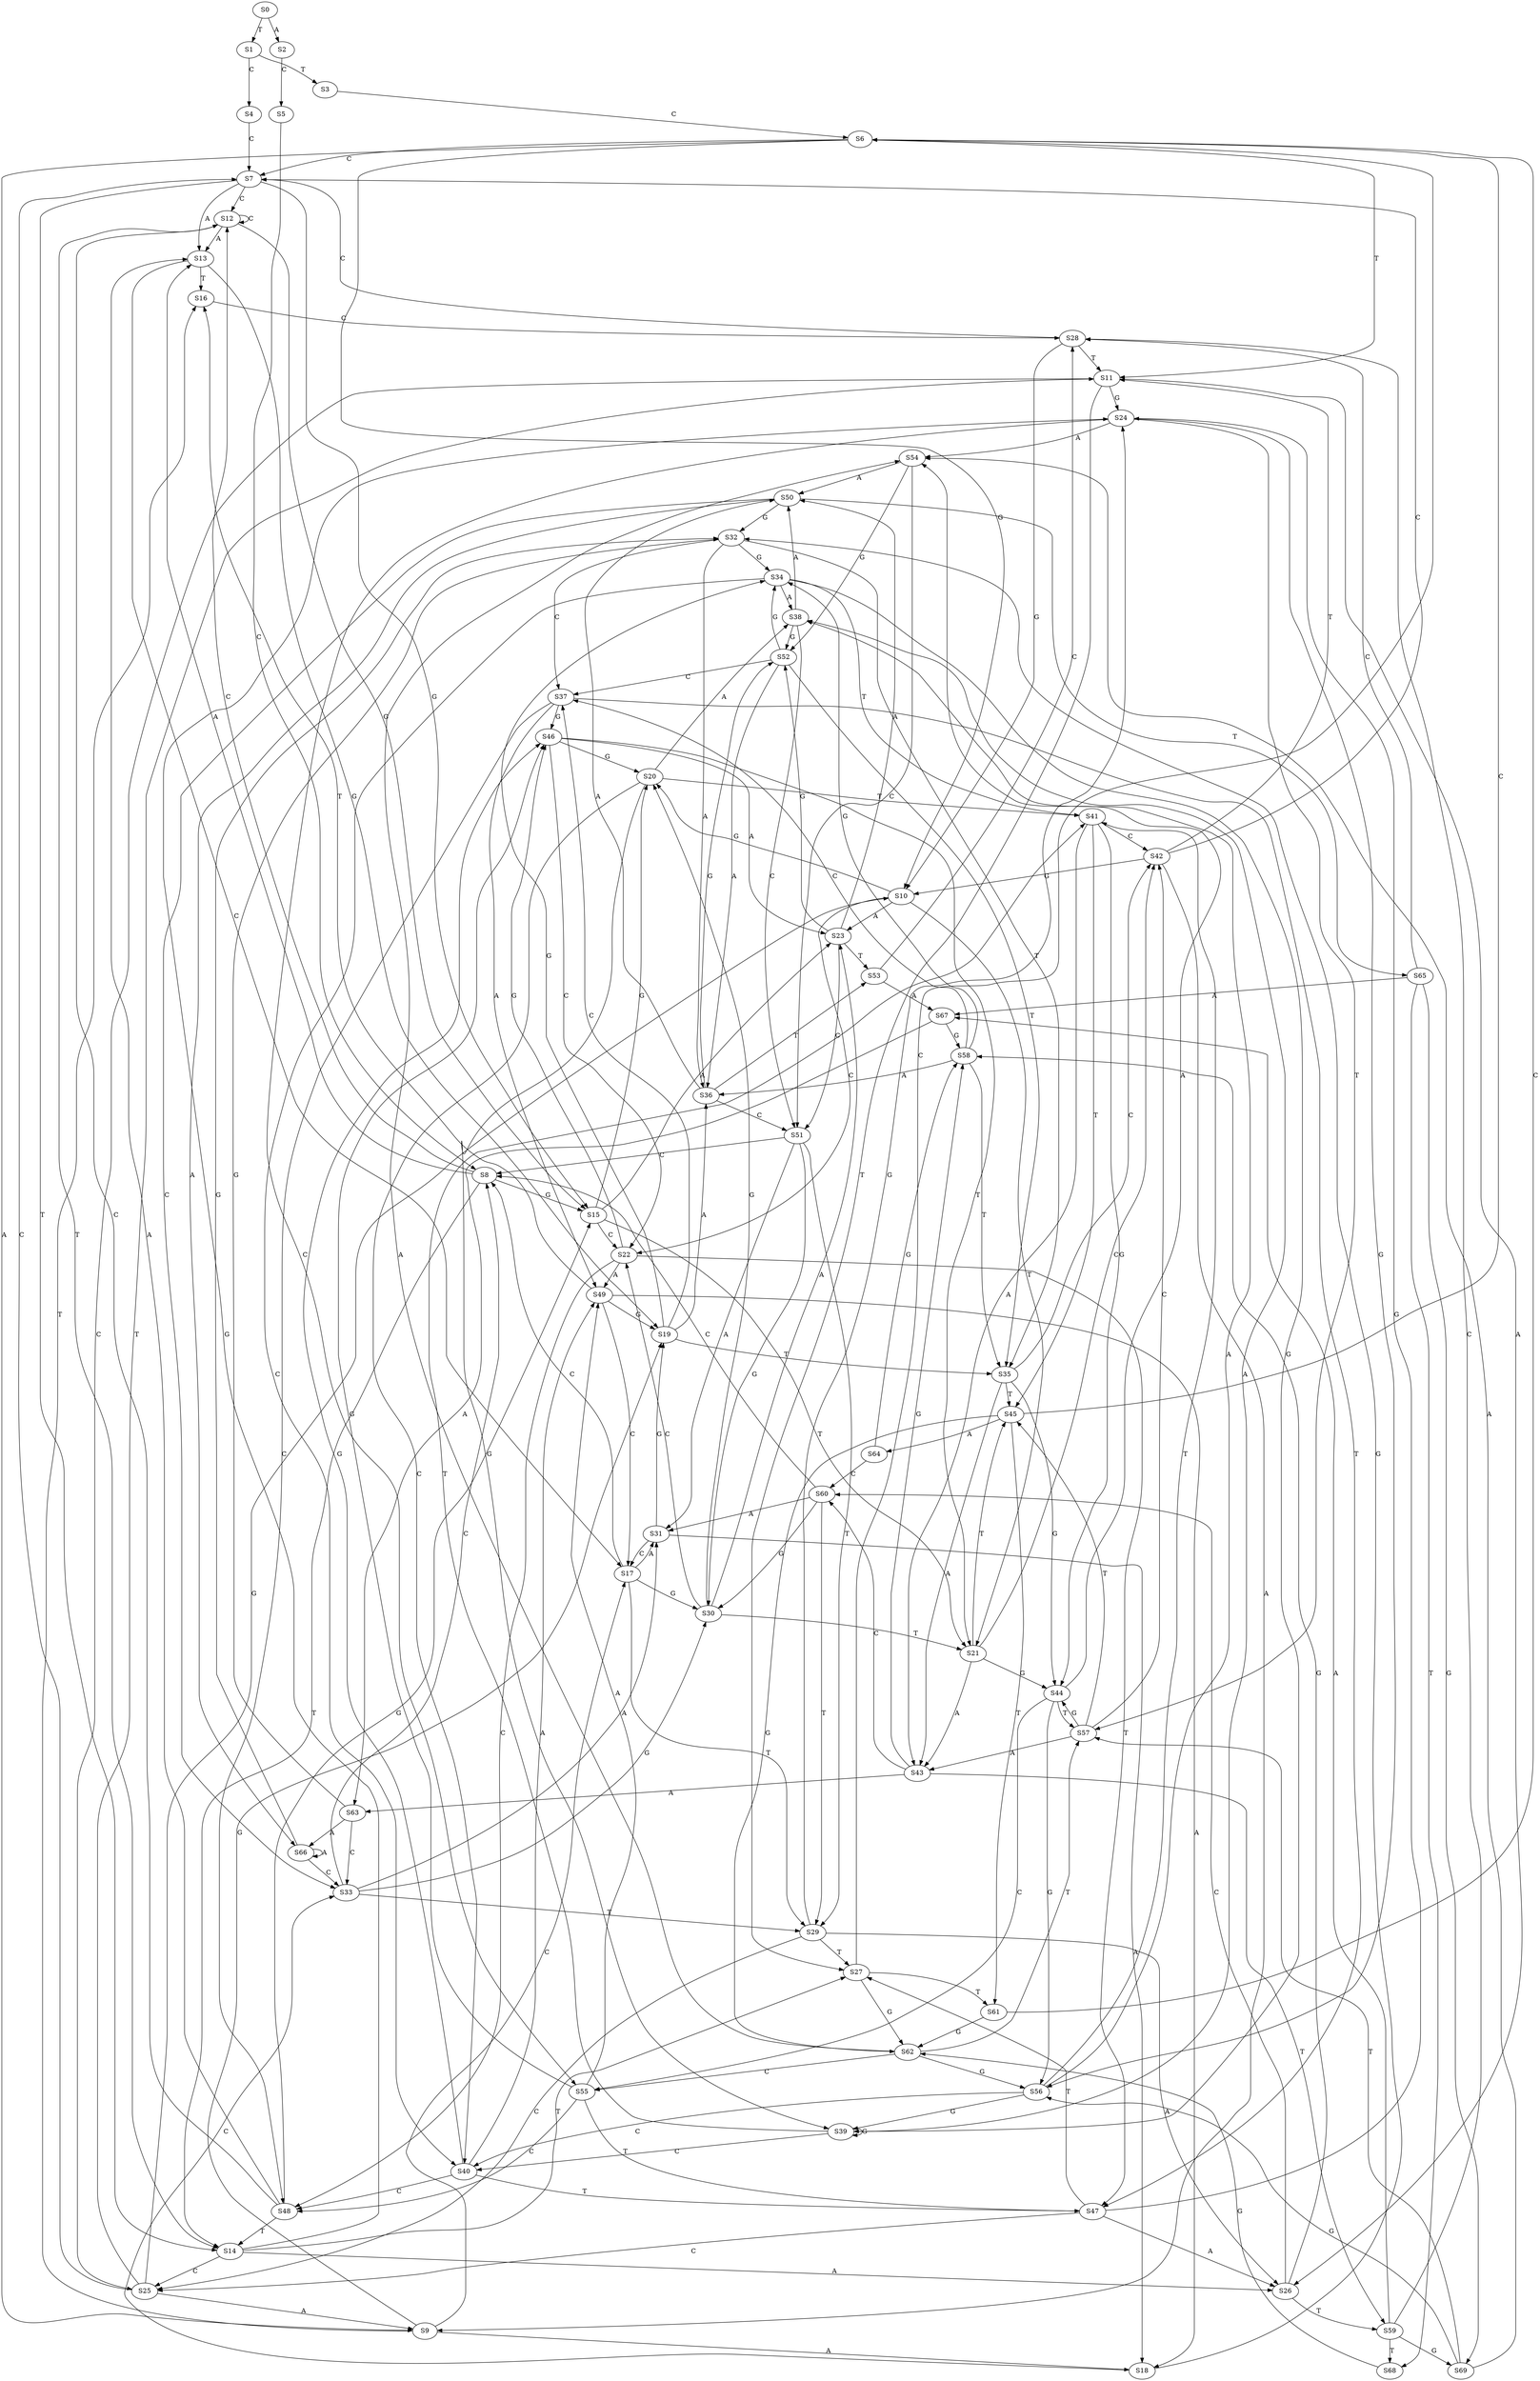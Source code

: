strict digraph  {
	S0 -> S1 [ label = T ];
	S0 -> S2 [ label = A ];
	S1 -> S3 [ label = T ];
	S1 -> S4 [ label = C ];
	S2 -> S5 [ label = C ];
	S3 -> S6 [ label = C ];
	S4 -> S7 [ label = C ];
	S5 -> S8 [ label = C ];
	S6 -> S9 [ label = A ];
	S6 -> S7 [ label = C ];
	S6 -> S10 [ label = G ];
	S6 -> S11 [ label = T ];
	S7 -> S12 [ label = C ];
	S7 -> S13 [ label = A ];
	S7 -> S14 [ label = T ];
	S7 -> S15 [ label = G ];
	S8 -> S12 [ label = C ];
	S8 -> S13 [ label = A ];
	S8 -> S14 [ label = T ];
	S8 -> S15 [ label = G ];
	S9 -> S16 [ label = T ];
	S9 -> S17 [ label = C ];
	S9 -> S18 [ label = A ];
	S9 -> S19 [ label = G ];
	S10 -> S20 [ label = G ];
	S10 -> S21 [ label = T ];
	S10 -> S22 [ label = C ];
	S10 -> S23 [ label = A ];
	S11 -> S24 [ label = G ];
	S11 -> S25 [ label = C ];
	S11 -> S26 [ label = A ];
	S11 -> S27 [ label = T ];
	S12 -> S15 [ label = G ];
	S12 -> S12 [ label = C ];
	S12 -> S13 [ label = A ];
	S12 -> S14 [ label = T ];
	S13 -> S19 [ label = G ];
	S13 -> S16 [ label = T ];
	S13 -> S17 [ label = C ];
	S14 -> S24 [ label = G ];
	S14 -> S25 [ label = C ];
	S14 -> S27 [ label = T ];
	S14 -> S26 [ label = A ];
	S15 -> S23 [ label = A ];
	S15 -> S20 [ label = G ];
	S15 -> S21 [ label = T ];
	S15 -> S22 [ label = C ];
	S16 -> S28 [ label = C ];
	S17 -> S29 [ label = T ];
	S17 -> S30 [ label = G ];
	S17 -> S31 [ label = A ];
	S17 -> S8 [ label = C ];
	S18 -> S32 [ label = G ];
	S18 -> S33 [ label = C ];
	S19 -> S34 [ label = G ];
	S19 -> S35 [ label = T ];
	S19 -> S36 [ label = A ];
	S19 -> S37 [ label = C ];
	S20 -> S38 [ label = A ];
	S20 -> S39 [ label = G ];
	S20 -> S40 [ label = C ];
	S20 -> S41 [ label = T ];
	S21 -> S42 [ label = C ];
	S21 -> S43 [ label = A ];
	S21 -> S44 [ label = G ];
	S21 -> S45 [ label = T ];
	S22 -> S46 [ label = G ];
	S22 -> S47 [ label = T ];
	S22 -> S48 [ label = C ];
	S22 -> S49 [ label = A ];
	S23 -> S50 [ label = A ];
	S23 -> S51 [ label = C ];
	S23 -> S52 [ label = G ];
	S23 -> S53 [ label = T ];
	S24 -> S54 [ label = A ];
	S24 -> S55 [ label = C ];
	S24 -> S56 [ label = G ];
	S24 -> S57 [ label = T ];
	S25 -> S11 [ label = T ];
	S25 -> S10 [ label = G ];
	S25 -> S7 [ label = C ];
	S25 -> S9 [ label = A ];
	S26 -> S58 [ label = G ];
	S26 -> S59 [ label = T ];
	S26 -> S60 [ label = C ];
	S27 -> S6 [ label = C ];
	S27 -> S61 [ label = T ];
	S27 -> S62 [ label = G ];
	S28 -> S7 [ label = C ];
	S28 -> S10 [ label = G ];
	S28 -> S11 [ label = T ];
	S29 -> S26 [ label = A ];
	S29 -> S25 [ label = C ];
	S29 -> S27 [ label = T ];
	S29 -> S24 [ label = G ];
	S30 -> S20 [ label = G ];
	S30 -> S23 [ label = A ];
	S30 -> S21 [ label = T ];
	S30 -> S22 [ label = C ];
	S31 -> S19 [ label = G ];
	S31 -> S17 [ label = C ];
	S31 -> S18 [ label = A ];
	S32 -> S35 [ label = T ];
	S32 -> S36 [ label = A ];
	S32 -> S37 [ label = C ];
	S32 -> S34 [ label = G ];
	S33 -> S31 [ label = A ];
	S33 -> S8 [ label = C ];
	S33 -> S30 [ label = G ];
	S33 -> S29 [ label = T ];
	S34 -> S38 [ label = A ];
	S34 -> S39 [ label = G ];
	S34 -> S41 [ label = T ];
	S34 -> S40 [ label = C ];
	S35 -> S43 [ label = A ];
	S35 -> S42 [ label = C ];
	S35 -> S44 [ label = G ];
	S35 -> S45 [ label = T ];
	S36 -> S50 [ label = A ];
	S36 -> S51 [ label = C ];
	S36 -> S53 [ label = T ];
	S36 -> S52 [ label = G ];
	S37 -> S48 [ label = C ];
	S37 -> S49 [ label = A ];
	S37 -> S46 [ label = G ];
	S37 -> S47 [ label = T ];
	S38 -> S50 [ label = A ];
	S38 -> S52 [ label = G ];
	S38 -> S51 [ label = C ];
	S39 -> S41 [ label = T ];
	S39 -> S40 [ label = C ];
	S39 -> S39 [ label = G ];
	S39 -> S38 [ label = A ];
	S40 -> S47 [ label = T ];
	S40 -> S48 [ label = C ];
	S40 -> S49 [ label = A ];
	S40 -> S46 [ label = G ];
	S41 -> S43 [ label = A ];
	S41 -> S42 [ label = C ];
	S41 -> S44 [ label = G ];
	S41 -> S45 [ label = T ];
	S42 -> S11 [ label = T ];
	S42 -> S10 [ label = G ];
	S42 -> S9 [ label = A ];
	S42 -> S7 [ label = C ];
	S43 -> S59 [ label = T ];
	S43 -> S58 [ label = G ];
	S43 -> S63 [ label = A ];
	S43 -> S60 [ label = C ];
	S44 -> S57 [ label = T ];
	S44 -> S56 [ label = G ];
	S44 -> S54 [ label = A ];
	S44 -> S55 [ label = C ];
	S45 -> S6 [ label = C ];
	S45 -> S62 [ label = G ];
	S45 -> S64 [ label = A ];
	S45 -> S61 [ label = T ];
	S46 -> S20 [ label = G ];
	S46 -> S23 [ label = A ];
	S46 -> S21 [ label = T ];
	S46 -> S22 [ label = C ];
	S47 -> S26 [ label = A ];
	S47 -> S25 [ label = C ];
	S47 -> S27 [ label = T ];
	S47 -> S24 [ label = G ];
	S48 -> S15 [ label = G ];
	S48 -> S13 [ label = A ];
	S48 -> S14 [ label = T ];
	S48 -> S12 [ label = C ];
	S49 -> S19 [ label = G ];
	S49 -> S17 [ label = C ];
	S49 -> S18 [ label = A ];
	S49 -> S16 [ label = T ];
	S50 -> S65 [ label = T ];
	S50 -> S33 [ label = C ];
	S50 -> S66 [ label = A ];
	S50 -> S32 [ label = G ];
	S51 -> S29 [ label = T ];
	S51 -> S30 [ label = G ];
	S51 -> S8 [ label = C ];
	S51 -> S31 [ label = A ];
	S52 -> S35 [ label = T ];
	S52 -> S34 [ label = G ];
	S52 -> S36 [ label = A ];
	S52 -> S37 [ label = C ];
	S53 -> S67 [ label = A ];
	S53 -> S28 [ label = C ];
	S54 -> S52 [ label = G ];
	S54 -> S51 [ label = C ];
	S54 -> S50 [ label = A ];
	S55 -> S48 [ label = C ];
	S55 -> S46 [ label = G ];
	S55 -> S47 [ label = T ];
	S55 -> S49 [ label = A ];
	S56 -> S39 [ label = G ];
	S56 -> S40 [ label = C ];
	S56 -> S38 [ label = A ];
	S56 -> S41 [ label = T ];
	S57 -> S42 [ label = C ];
	S57 -> S45 [ label = T ];
	S57 -> S44 [ label = G ];
	S57 -> S43 [ label = A ];
	S58 -> S35 [ label = T ];
	S58 -> S36 [ label = A ];
	S58 -> S37 [ label = C ];
	S58 -> S34 [ label = G ];
	S59 -> S28 [ label = C ];
	S59 -> S67 [ label = A ];
	S59 -> S68 [ label = T ];
	S59 -> S69 [ label = G ];
	S60 -> S30 [ label = G ];
	S60 -> S29 [ label = T ];
	S60 -> S8 [ label = C ];
	S60 -> S31 [ label = A ];
	S61 -> S62 [ label = G ];
	S61 -> S6 [ label = C ];
	S62 -> S56 [ label = G ];
	S62 -> S55 [ label = C ];
	S62 -> S57 [ label = T ];
	S62 -> S54 [ label = A ];
	S63 -> S32 [ label = G ];
	S63 -> S66 [ label = A ];
	S63 -> S33 [ label = C ];
	S64 -> S60 [ label = C ];
	S64 -> S58 [ label = G ];
	S65 -> S67 [ label = A ];
	S65 -> S28 [ label = C ];
	S65 -> S69 [ label = G ];
	S65 -> S68 [ label = T ];
	S66 -> S32 [ label = G ];
	S66 -> S33 [ label = C ];
	S66 -> S66 [ label = A ];
	S67 -> S58 [ label = G ];
	S67 -> S63 [ label = A ];
	S68 -> S62 [ label = G ];
	S69 -> S56 [ label = G ];
	S69 -> S54 [ label = A ];
	S69 -> S57 [ label = T ];
}
